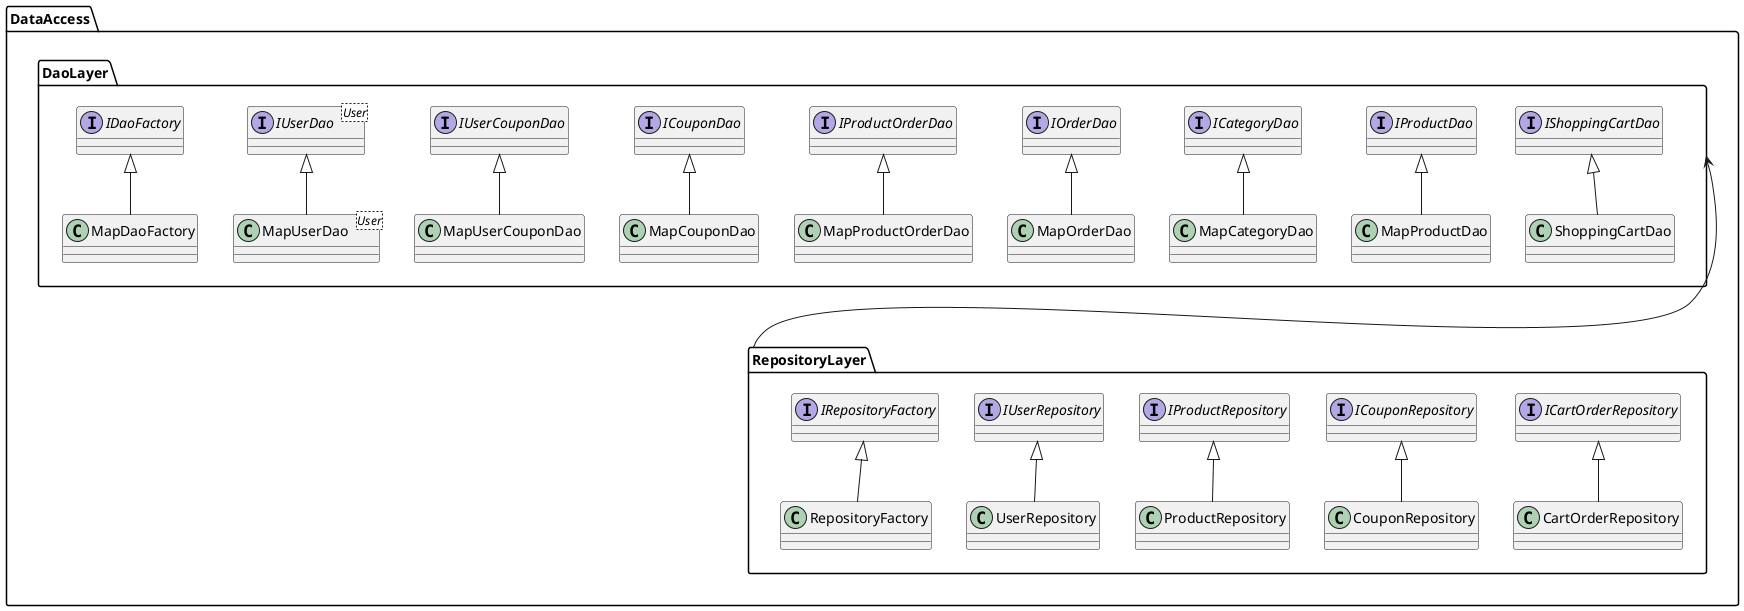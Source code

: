 @startuml DataAccess
namespace DataAccess {
    package DaoLayer {
        interface IShoppingCartDao {
        }

        interface IProductDao {

        }

        interface ICategoryDao {
        }

        interface IOrderDao {
        }

        interface IProductOrderDao {
        }

        interface ICouponDao {
        }

        interface IUserCouponDao {
        }

        interface IUserDao<User> {
        }

        interface IDaoFactory {
        }

        class ShoppingCartDao {
        }

        class MapCategoryDao {
        }

        class MapCouponDao {
        }

        class MapProductDao {
        }

        class MapOrderDao {
        }

        class MapProductOrderDao {
        }

        class MapUserCouponDao {
        }

        class MapUserDao<User> {
        }

        class MapDaoFactory {
        }

        IShoppingCartDao <|-- ShoppingCartDao
        ICategoryDao <|-- MapCategoryDao
        ICouponDao <|-- MapCouponDao
        IProductDao <|-- MapProductDao
        IOrderDao <|-- MapOrderDao
        IProductOrderDao <|-- MapProductOrderDao
        IUserCouponDao <|-- MapUserCouponDao
        IUserDao <|-- MapUserDao
        IDaoFactory <|-- MapDaoFactory
    }

    package RepositoryLayer {

        interface ICartOrderRepository {
        }

        class CartOrderRepository {
        }

        interface ICouponRepository {
        }

        class CouponRepository {
        }

        interface IProductRepository {
        }

        class ProductRepository {
        }

        interface IUserRepository {
        }

        class UserRepository {
        }

        interface IRepositoryFactory {
        }

        class RepositoryFactory {
        }

        ICartOrderRepository <|-- CartOrderRepository
        ' CartOrderRepository --> IProductRepository
        ' CartOrderRepository --> IShoppingCartDao
        ' CartOrderRepository --> IOrderDao
        ' CartOrderRepository --> IProductOrderDao
        ' CartOrderRepository --> IDaoFactory

        ICouponRepository <|-- CouponRepository
        'CouponRepository --> ICouponDao
        'CouponRepository --> IUserCouponDao
        'CouponRepository --> IDaoFactory

        IProductRepository <|-- ProductRepository
        IUserRepository <|-- UserRepository
        IRepositoryFactory <|-- RepositoryFactory
    }

    DaoLayer <---- RepositoryLayer
}
@enduml